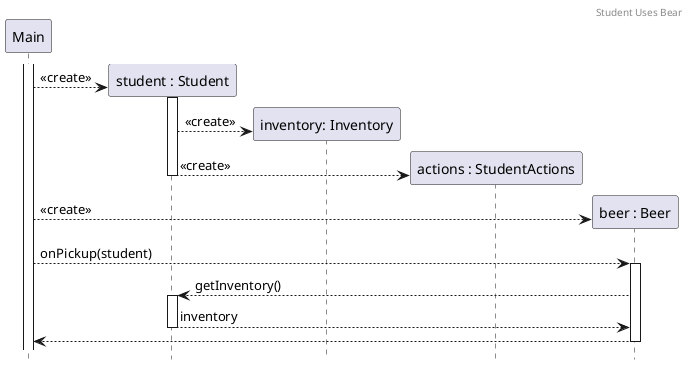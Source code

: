 @startuml StudentUsesBear
header Student Uses Bear
hide footbox

participant main as "Main"
activate main
create student as "student : Student"
main --> student ++: <<create>>
create inventory as "inventory: Inventory"
student --> inventory : <<create>>
create actions as "actions : StudentActions"
student --> actions --: <<create>>
create beer as "beer : Beer"
main --> beer : <<create>>

main --> beer ++: onPickup(student)
beer --> student ++: getInventory()
return inventory
return 


@enduml